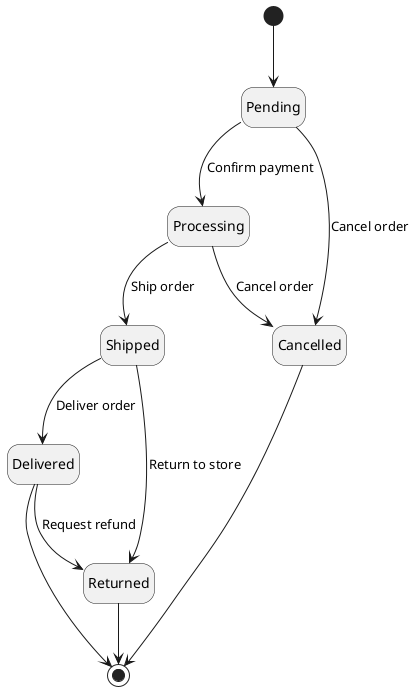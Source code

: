 @startuml
'https://plantuml.com/state'-diagram

hide empty description

[*] --> Pending

Pending --> Processing : Confirm payment
Pending --> Cancelled : Cancel order

Processing --> Shipped : Ship order
Processing --> Cancelled : Cancel order

Shipped --> Delivered : Deliver order
Shipped --> Returned : Return to store

Delivered --> Returned : Request refund

Delivered --> [*]
Cancelled --> [*]
Returned --> [*]

@enduml